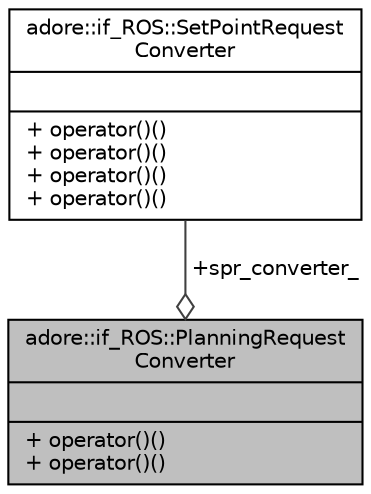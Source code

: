 digraph "adore::if_ROS::PlanningRequestConverter"
{
 // LATEX_PDF_SIZE
  edge [fontname="Helvetica",fontsize="10",labelfontname="Helvetica",labelfontsize="10"];
  node [fontname="Helvetica",fontsize="10",shape=record];
  Node1 [label="{adore::if_ROS::PlanningRequest\lConverter\n||+ operator()()\l+ operator()()\l}",height=0.2,width=0.4,color="black", fillcolor="grey75", style="filled", fontcolor="black",tooltip=" "];
  Node2 -> Node1 [color="grey25",fontsize="10",style="solid",label=" +spr_converter_" ,arrowhead="odiamond",fontname="Helvetica"];
  Node2 [label="{adore::if_ROS::SetPointRequest\lConverter\n||+ operator()()\l+ operator()()\l+ operator()()\l+ operator()()\l}",height=0.2,width=0.4,color="black", fillcolor="white", style="filled",URL="$structadore_1_1if__ROS_1_1SetPointRequestConverter.html",tooltip=" "];
}
